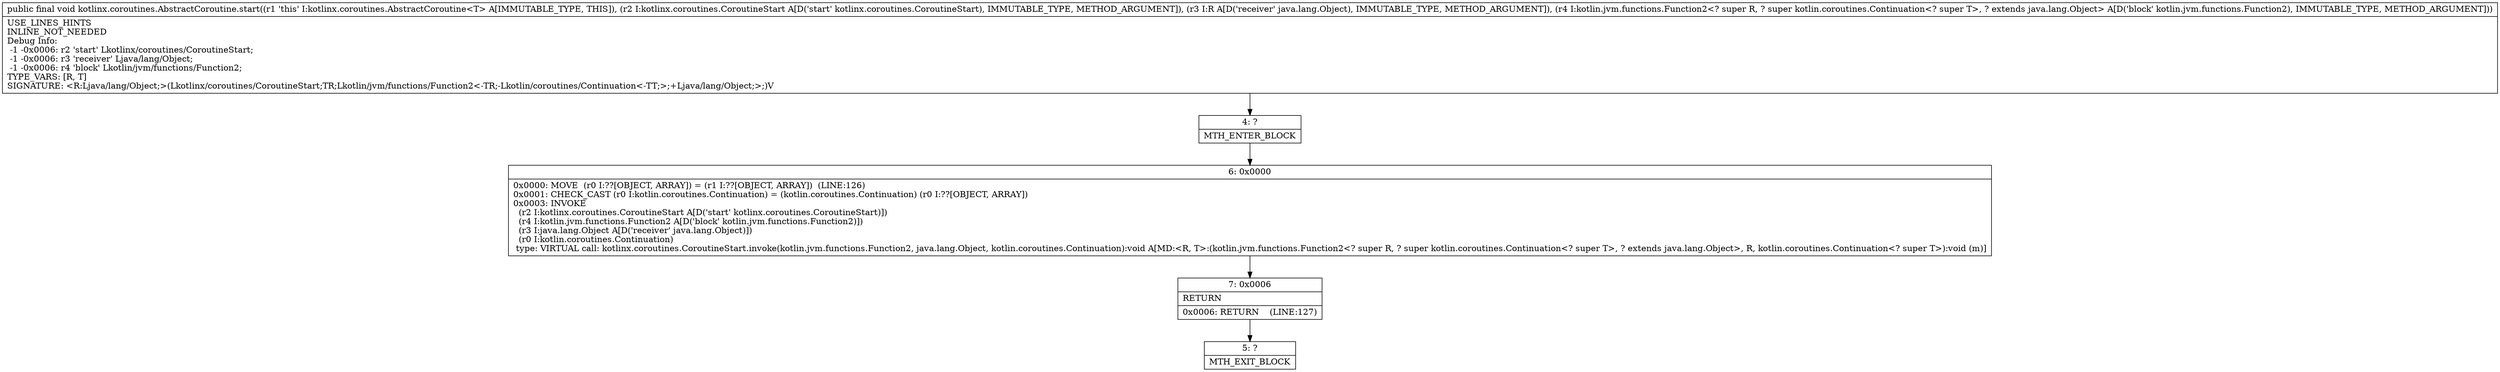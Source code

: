 digraph "CFG forkotlinx.coroutines.AbstractCoroutine.start(Lkotlinx\/coroutines\/CoroutineStart;Ljava\/lang\/Object;Lkotlin\/jvm\/functions\/Function2;)V" {
Node_4 [shape=record,label="{4\:\ ?|MTH_ENTER_BLOCK\l}"];
Node_6 [shape=record,label="{6\:\ 0x0000|0x0000: MOVE  (r0 I:??[OBJECT, ARRAY]) = (r1 I:??[OBJECT, ARRAY])  (LINE:126)\l0x0001: CHECK_CAST (r0 I:kotlin.coroutines.Continuation) = (kotlin.coroutines.Continuation) (r0 I:??[OBJECT, ARRAY]) \l0x0003: INVOKE  \l  (r2 I:kotlinx.coroutines.CoroutineStart A[D('start' kotlinx.coroutines.CoroutineStart)])\l  (r4 I:kotlin.jvm.functions.Function2 A[D('block' kotlin.jvm.functions.Function2)])\l  (r3 I:java.lang.Object A[D('receiver' java.lang.Object)])\l  (r0 I:kotlin.coroutines.Continuation)\l type: VIRTUAL call: kotlinx.coroutines.CoroutineStart.invoke(kotlin.jvm.functions.Function2, java.lang.Object, kotlin.coroutines.Continuation):void A[MD:\<R, T\>:(kotlin.jvm.functions.Function2\<? super R, ? super kotlin.coroutines.Continuation\<? super T\>, ? extends java.lang.Object\>, R, kotlin.coroutines.Continuation\<? super T\>):void (m)]\l}"];
Node_7 [shape=record,label="{7\:\ 0x0006|RETURN\l|0x0006: RETURN    (LINE:127)\l}"];
Node_5 [shape=record,label="{5\:\ ?|MTH_EXIT_BLOCK\l}"];
MethodNode[shape=record,label="{public final void kotlinx.coroutines.AbstractCoroutine.start((r1 'this' I:kotlinx.coroutines.AbstractCoroutine\<T\> A[IMMUTABLE_TYPE, THIS]), (r2 I:kotlinx.coroutines.CoroutineStart A[D('start' kotlinx.coroutines.CoroutineStart), IMMUTABLE_TYPE, METHOD_ARGUMENT]), (r3 I:R A[D('receiver' java.lang.Object), IMMUTABLE_TYPE, METHOD_ARGUMENT]), (r4 I:kotlin.jvm.functions.Function2\<? super R, ? super kotlin.coroutines.Continuation\<? super T\>, ? extends java.lang.Object\> A[D('block' kotlin.jvm.functions.Function2), IMMUTABLE_TYPE, METHOD_ARGUMENT]))  | USE_LINES_HINTS\lINLINE_NOT_NEEDED\lDebug Info:\l  \-1 \-0x0006: r2 'start' Lkotlinx\/coroutines\/CoroutineStart;\l  \-1 \-0x0006: r3 'receiver' Ljava\/lang\/Object;\l  \-1 \-0x0006: r4 'block' Lkotlin\/jvm\/functions\/Function2;\lTYPE_VARS: [R, T]\lSIGNATURE: \<R:Ljava\/lang\/Object;\>(Lkotlinx\/coroutines\/CoroutineStart;TR;Lkotlin\/jvm\/functions\/Function2\<\-TR;\-Lkotlin\/coroutines\/Continuation\<\-TT;\>;+Ljava\/lang\/Object;\>;)V\l}"];
MethodNode -> Node_4;Node_4 -> Node_6;
Node_6 -> Node_7;
Node_7 -> Node_5;
}

